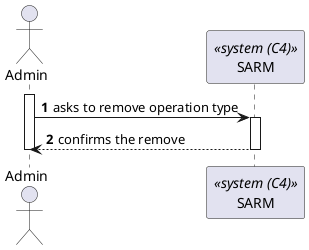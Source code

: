 @startuml process-view
autonumber

actor "Admin" as Admin
participant SARM as "SARM" <<system (C4)>>

activate Admin

    Admin -> SARM : asks to remove operation type

    activate SARM

        SARM --> Admin : confirms the remove

    deactivate SARM

deactivate Admin

@enduml